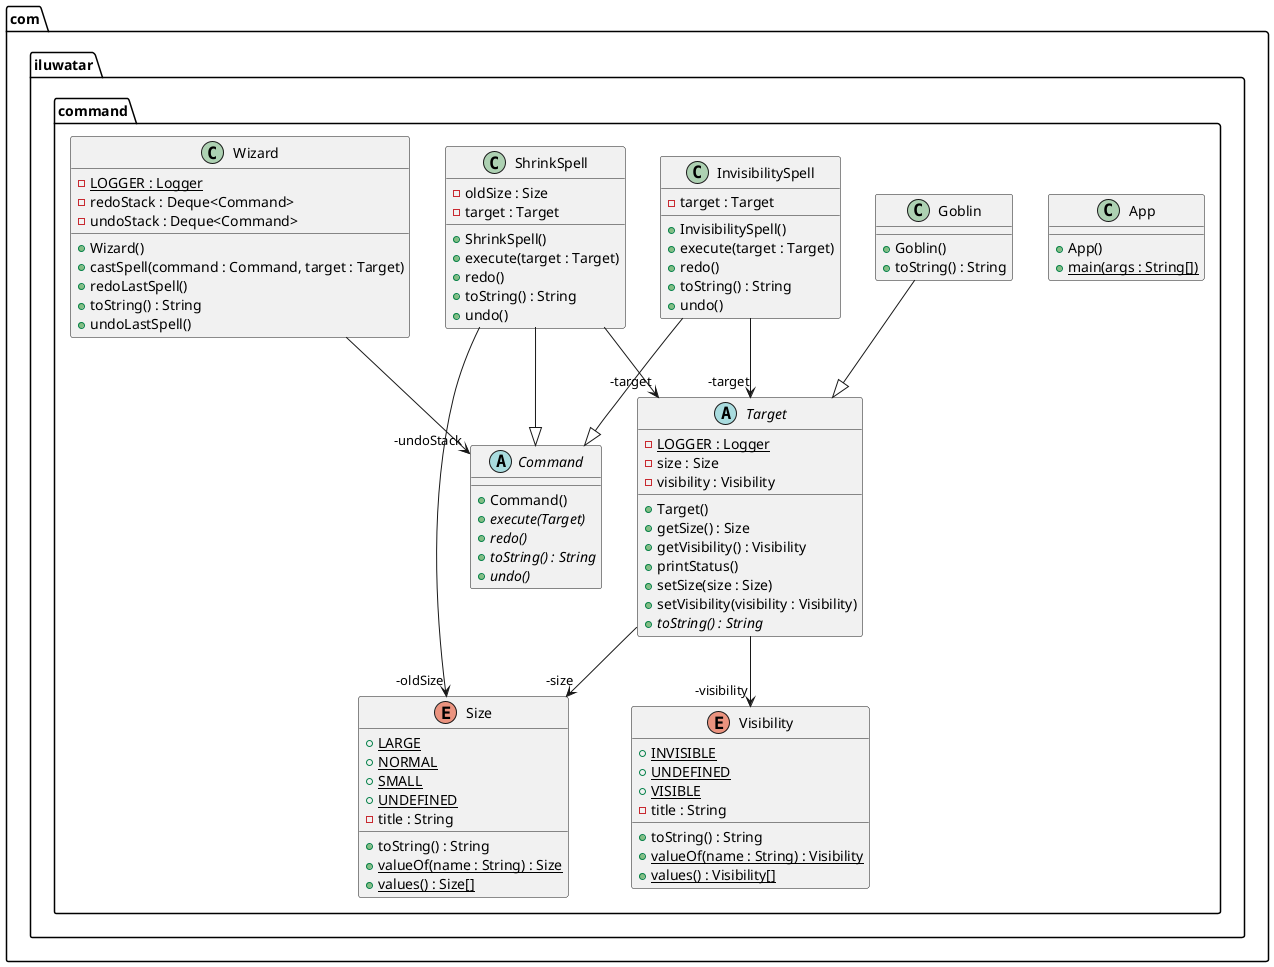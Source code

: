 @startuml
package com.iluwatar.command {
  class App {
    + App()
    + main(args : String[]) {static}
  }
  abstract class Command {
    + Command()
    + execute(Target) {abstract}
    + redo() {abstract}
    + toString() : String {abstract}
    + undo() {abstract}
  }
  class Goblin {
    + Goblin()
    + toString() : String
  }
  class InvisibilitySpell {
    - target : Target
    + InvisibilitySpell()
    + execute(target : Target)
    + redo()
    + toString() : String
    + undo()
  }
  class ShrinkSpell {
    - oldSize : Size
    - target : Target
    + ShrinkSpell()
    + execute(target : Target)
    + redo()
    + toString() : String
    + undo()
  }
  enum Size {
    + LARGE {static}
    + NORMAL {static}
    + SMALL {static}
    + UNDEFINED {static}
    - title : String
    + toString() : String
    + valueOf(name : String) : Size {static}
    + values() : Size[] {static}
  }
  abstract class Target {
    - LOGGER : Logger {static}
    - size : Size
    - visibility : Visibility
    + Target()
    + getSize() : Size
    + getVisibility() : Visibility
    + printStatus()
    + setSize(size : Size)
    + setVisibility(visibility : Visibility)
    + toString() : String {abstract}
  }
  enum Visibility {
    + INVISIBLE {static}
    + UNDEFINED {static}
    + VISIBLE {static}
    - title : String
    + toString() : String
    + valueOf(name : String) : Visibility {static}
    + values() : Visibility[] {static}
  }
  class Wizard {
    - LOGGER : Logger {static}
    - redoStack : Deque<Command>
    - undoStack : Deque<Command>
    + Wizard()
    + castSpell(command : Command, target : Target)
    + redoLastSpell()
    + toString() : String
    + undoLastSpell()
  }
}
Target -->  "-size" Size
Wizard -->  "-undoStack" Command
ShrinkSpell -->  "-oldSize" Size
InvisibilitySpell -->  "-target" Target
ShrinkSpell -->  "-target" Target
Target -->  "-visibility" Visibility
Goblin --|> Target 
InvisibilitySpell --|> Command 
ShrinkSpell --|> Command 
@enduml